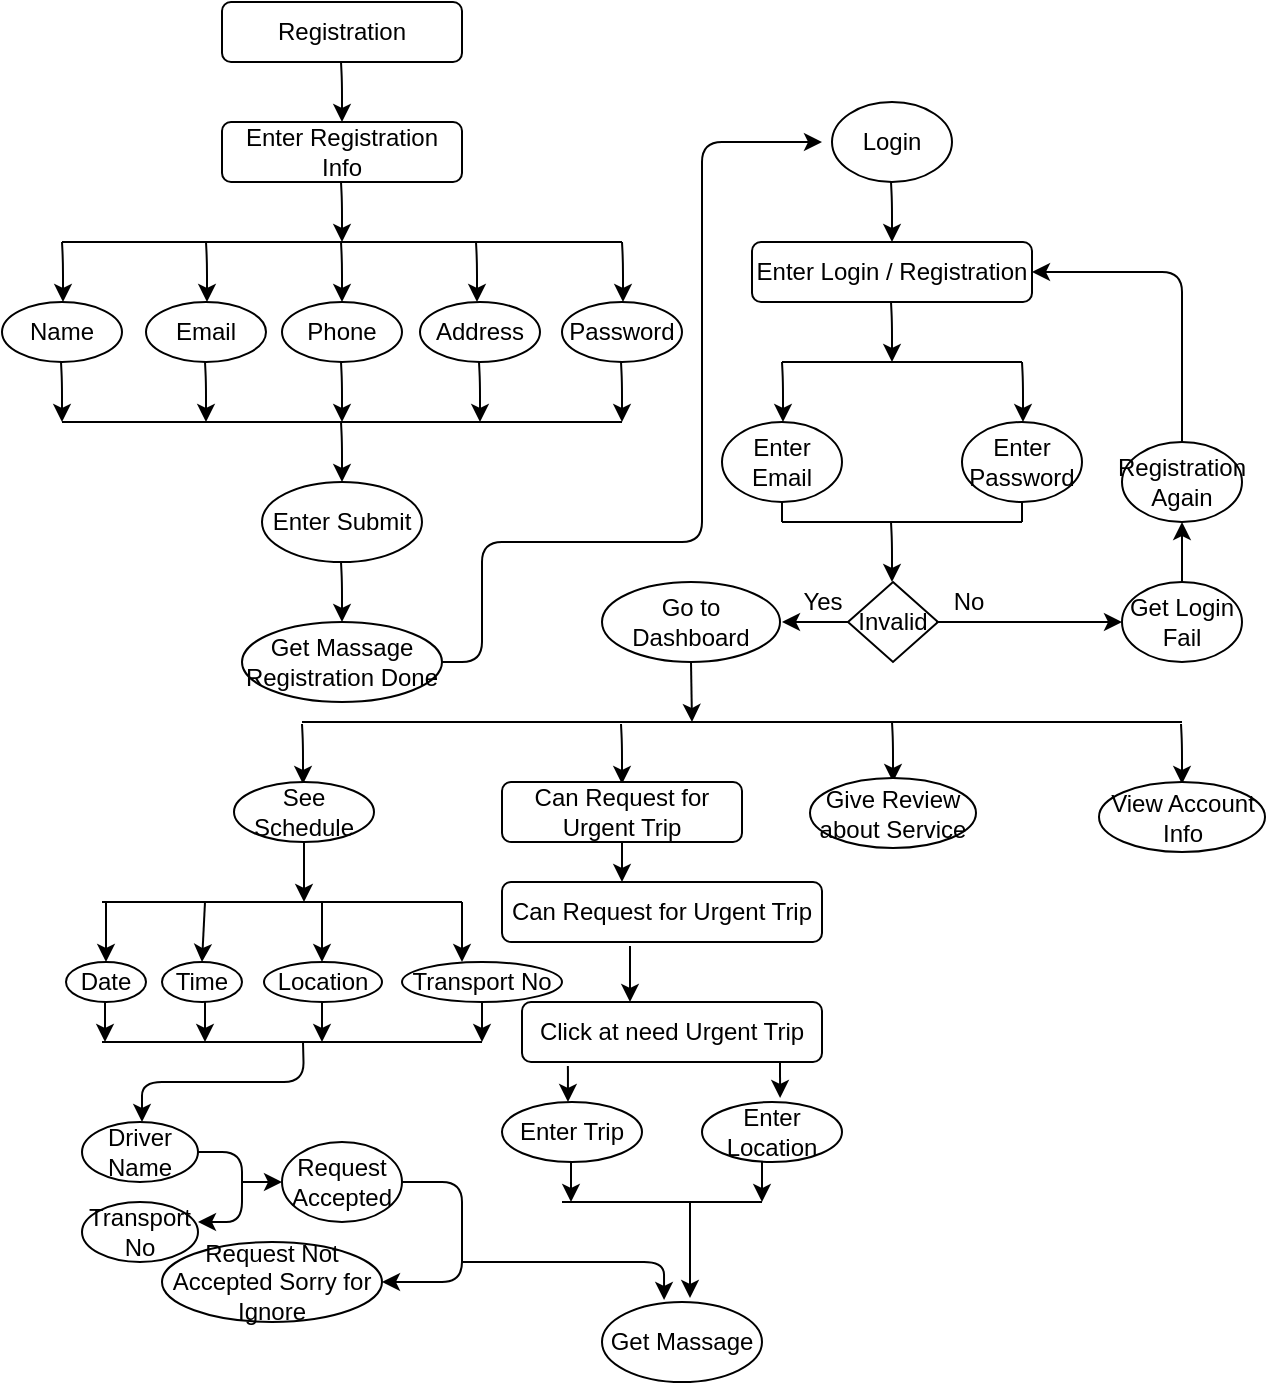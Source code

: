 <mxfile version="14.9.6" type="github">
  <diagram id="X3_P9kvmj5O2wAZmpsjR" name="Page-1">
    <mxGraphModel dx="868" dy="450" grid="1" gridSize="10" guides="1" tooltips="1" connect="1" arrows="1" fold="1" page="1" pageScale="1" pageWidth="850" pageHeight="1100" math="0" shadow="0">
      <root>
        <mxCell id="0" />
        <mxCell id="1" parent="0" />
        <mxCell id="Pc33jDkhrPaaxwca0irE-1" value="Registration" style="rounded=1;whiteSpace=wrap;html=1;" vertex="1" parent="1">
          <mxGeometry x="120" y="40" width="120" height="30" as="geometry" />
        </mxCell>
        <mxCell id="Pc33jDkhrPaaxwca0irE-2" value="Enter Registration Info" style="rounded=1;whiteSpace=wrap;html=1;" vertex="1" parent="1">
          <mxGeometry x="120" y="100" width="120" height="30" as="geometry" />
        </mxCell>
        <mxCell id="Pc33jDkhrPaaxwca0irE-3" value="" style="endArrow=classic;html=1;" edge="1" parent="1">
          <mxGeometry width="50" height="50" relative="1" as="geometry">
            <mxPoint x="179.5" y="70" as="sourcePoint" />
            <mxPoint x="180" y="100" as="targetPoint" />
            <Array as="points">
              <mxPoint x="180" y="80" />
            </Array>
          </mxGeometry>
        </mxCell>
        <mxCell id="Pc33jDkhrPaaxwca0irE-4" value="" style="endArrow=classic;html=1;" edge="1" parent="1">
          <mxGeometry width="50" height="50" relative="1" as="geometry">
            <mxPoint x="179.5" y="130" as="sourcePoint" />
            <mxPoint x="180" y="160" as="targetPoint" />
            <Array as="points">
              <mxPoint x="180" y="140" />
            </Array>
          </mxGeometry>
        </mxCell>
        <mxCell id="Pc33jDkhrPaaxwca0irE-5" value="" style="endArrow=none;html=1;" edge="1" parent="1">
          <mxGeometry width="50" height="50" relative="1" as="geometry">
            <mxPoint x="40" y="160" as="sourcePoint" />
            <mxPoint x="320" y="160" as="targetPoint" />
          </mxGeometry>
        </mxCell>
        <mxCell id="Pc33jDkhrPaaxwca0irE-6" value="" style="endArrow=classic;html=1;" edge="1" parent="1">
          <mxGeometry width="50" height="50" relative="1" as="geometry">
            <mxPoint x="320" y="160" as="sourcePoint" />
            <mxPoint x="320.5" y="190" as="targetPoint" />
            <Array as="points">
              <mxPoint x="320.5" y="170" />
            </Array>
          </mxGeometry>
        </mxCell>
        <mxCell id="Pc33jDkhrPaaxwca0irE-7" value="" style="endArrow=classic;html=1;" edge="1" parent="1">
          <mxGeometry width="50" height="50" relative="1" as="geometry">
            <mxPoint x="40" y="160" as="sourcePoint" />
            <mxPoint x="40.5" y="190" as="targetPoint" />
            <Array as="points">
              <mxPoint x="40.5" y="170" />
            </Array>
          </mxGeometry>
        </mxCell>
        <mxCell id="Pc33jDkhrPaaxwca0irE-8" value="" style="endArrow=classic;html=1;" edge="1" parent="1">
          <mxGeometry width="50" height="50" relative="1" as="geometry">
            <mxPoint x="179.5" y="160" as="sourcePoint" />
            <mxPoint x="180" y="190" as="targetPoint" />
            <Array as="points">
              <mxPoint x="180" y="170" />
            </Array>
          </mxGeometry>
        </mxCell>
        <mxCell id="Pc33jDkhrPaaxwca0irE-9" value="" style="endArrow=classic;html=1;" edge="1" parent="1">
          <mxGeometry width="50" height="50" relative="1" as="geometry">
            <mxPoint x="247" y="160" as="sourcePoint" />
            <mxPoint x="247.5" y="190" as="targetPoint" />
            <Array as="points">
              <mxPoint x="247.5" y="170" />
            </Array>
          </mxGeometry>
        </mxCell>
        <mxCell id="Pc33jDkhrPaaxwca0irE-10" value="" style="endArrow=classic;html=1;" edge="1" parent="1">
          <mxGeometry width="50" height="50" relative="1" as="geometry">
            <mxPoint x="112" y="160" as="sourcePoint" />
            <mxPoint x="112.5" y="190" as="targetPoint" />
            <Array as="points">
              <mxPoint x="112.5" y="170" />
            </Array>
          </mxGeometry>
        </mxCell>
        <mxCell id="Pc33jDkhrPaaxwca0irE-11" value="Name" style="ellipse;whiteSpace=wrap;html=1;" vertex="1" parent="1">
          <mxGeometry x="10" y="190" width="60" height="30" as="geometry" />
        </mxCell>
        <mxCell id="Pc33jDkhrPaaxwca0irE-13" value="Email" style="ellipse;whiteSpace=wrap;html=1;" vertex="1" parent="1">
          <mxGeometry x="82" y="190" width="60" height="30" as="geometry" />
        </mxCell>
        <mxCell id="Pc33jDkhrPaaxwca0irE-14" value="Phone" style="ellipse;whiteSpace=wrap;html=1;" vertex="1" parent="1">
          <mxGeometry x="150" y="190" width="60" height="30" as="geometry" />
        </mxCell>
        <mxCell id="Pc33jDkhrPaaxwca0irE-15" value="Address" style="ellipse;whiteSpace=wrap;html=1;" vertex="1" parent="1">
          <mxGeometry x="219" y="190" width="60" height="30" as="geometry" />
        </mxCell>
        <mxCell id="Pc33jDkhrPaaxwca0irE-16" value="Password" style="ellipse;whiteSpace=wrap;html=1;" vertex="1" parent="1">
          <mxGeometry x="290" y="190" width="60" height="30" as="geometry" />
        </mxCell>
        <mxCell id="Pc33jDkhrPaaxwca0irE-18" value="" style="endArrow=classic;html=1;" edge="1" parent="1">
          <mxGeometry width="50" height="50" relative="1" as="geometry">
            <mxPoint x="39.5" y="220" as="sourcePoint" />
            <mxPoint x="40" y="250" as="targetPoint" />
            <Array as="points">
              <mxPoint x="40" y="230" />
            </Array>
          </mxGeometry>
        </mxCell>
        <mxCell id="Pc33jDkhrPaaxwca0irE-19" value="" style="endArrow=classic;html=1;" edge="1" parent="1">
          <mxGeometry width="50" height="50" relative="1" as="geometry">
            <mxPoint x="111.5" y="220" as="sourcePoint" />
            <mxPoint x="112" y="250" as="targetPoint" />
            <Array as="points">
              <mxPoint x="112" y="230" />
            </Array>
          </mxGeometry>
        </mxCell>
        <mxCell id="Pc33jDkhrPaaxwca0irE-20" value="" style="endArrow=classic;html=1;" edge="1" parent="1">
          <mxGeometry width="50" height="50" relative="1" as="geometry">
            <mxPoint x="179.5" y="220" as="sourcePoint" />
            <mxPoint x="180" y="250" as="targetPoint" />
            <Array as="points">
              <mxPoint x="180" y="230" />
            </Array>
          </mxGeometry>
        </mxCell>
        <mxCell id="Pc33jDkhrPaaxwca0irE-21" value="" style="endArrow=classic;html=1;" edge="1" parent="1">
          <mxGeometry width="50" height="50" relative="1" as="geometry">
            <mxPoint x="248.5" y="220" as="sourcePoint" />
            <mxPoint x="249" y="250" as="targetPoint" />
            <Array as="points">
              <mxPoint x="249" y="230" />
            </Array>
          </mxGeometry>
        </mxCell>
        <mxCell id="Pc33jDkhrPaaxwca0irE-22" value="" style="endArrow=classic;html=1;" edge="1" parent="1">
          <mxGeometry width="50" height="50" relative="1" as="geometry">
            <mxPoint x="319.5" y="220" as="sourcePoint" />
            <mxPoint x="320" y="250" as="targetPoint" />
            <Array as="points">
              <mxPoint x="320" y="230" />
            </Array>
          </mxGeometry>
        </mxCell>
        <mxCell id="Pc33jDkhrPaaxwca0irE-23" value="" style="endArrow=none;html=1;" edge="1" parent="1">
          <mxGeometry width="50" height="50" relative="1" as="geometry">
            <mxPoint x="40" y="250" as="sourcePoint" />
            <mxPoint x="320" y="250" as="targetPoint" />
          </mxGeometry>
        </mxCell>
        <mxCell id="Pc33jDkhrPaaxwca0irE-24" value="" style="endArrow=classic;html=1;" edge="1" parent="1">
          <mxGeometry width="50" height="50" relative="1" as="geometry">
            <mxPoint x="179.5" y="250" as="sourcePoint" />
            <mxPoint x="180" y="280" as="targetPoint" />
            <Array as="points">
              <mxPoint x="180" y="260" />
            </Array>
          </mxGeometry>
        </mxCell>
        <mxCell id="Pc33jDkhrPaaxwca0irE-25" value="Get Massage Registration Done" style="ellipse;whiteSpace=wrap;html=1;" vertex="1" parent="1">
          <mxGeometry x="130" y="350" width="100" height="40" as="geometry" />
        </mxCell>
        <mxCell id="Pc33jDkhrPaaxwca0irE-26" value="" style="endArrow=classic;html=1;" edge="1" parent="1">
          <mxGeometry width="50" height="50" relative="1" as="geometry">
            <mxPoint x="179.5" y="320" as="sourcePoint" />
            <mxPoint x="180" y="350" as="targetPoint" />
            <Array as="points">
              <mxPoint x="180" y="330" />
            </Array>
          </mxGeometry>
        </mxCell>
        <mxCell id="Pc33jDkhrPaaxwca0irE-27" value="Enter Submit" style="ellipse;whiteSpace=wrap;html=1;" vertex="1" parent="1">
          <mxGeometry x="140" y="280" width="80" height="40" as="geometry" />
        </mxCell>
        <mxCell id="Pc33jDkhrPaaxwca0irE-28" value="" style="endArrow=classic;html=1;exitX=1;exitY=0.5;exitDx=0;exitDy=0;" edge="1" parent="1" source="Pc33jDkhrPaaxwca0irE-25">
          <mxGeometry width="50" height="50" relative="1" as="geometry">
            <mxPoint x="240" y="320" as="sourcePoint" />
            <mxPoint x="420" y="110" as="targetPoint" />
            <Array as="points">
              <mxPoint x="250" y="370" />
              <mxPoint x="250" y="310" />
              <mxPoint x="360" y="310" />
              <mxPoint x="360" y="230" />
              <mxPoint x="360" y="110" />
            </Array>
          </mxGeometry>
        </mxCell>
        <mxCell id="Pc33jDkhrPaaxwca0irE-29" value="Login" style="ellipse;whiteSpace=wrap;html=1;" vertex="1" parent="1">
          <mxGeometry x="425" y="90" width="60" height="40" as="geometry" />
        </mxCell>
        <mxCell id="Pc33jDkhrPaaxwca0irE-30" value="" style="endArrow=classic;html=1;" edge="1" parent="1">
          <mxGeometry width="50" height="50" relative="1" as="geometry">
            <mxPoint x="454.5" y="130" as="sourcePoint" />
            <mxPoint x="455" y="160" as="targetPoint" />
            <Array as="points">
              <mxPoint x="455" y="140" />
            </Array>
          </mxGeometry>
        </mxCell>
        <mxCell id="Pc33jDkhrPaaxwca0irE-31" value="Enter Login / Registration" style="rounded=1;whiteSpace=wrap;html=1;" vertex="1" parent="1">
          <mxGeometry x="385" y="160" width="140" height="30" as="geometry" />
        </mxCell>
        <mxCell id="Pc33jDkhrPaaxwca0irE-32" value="" style="endArrow=classic;html=1;" edge="1" parent="1">
          <mxGeometry width="50" height="50" relative="1" as="geometry">
            <mxPoint x="454.5" y="190" as="sourcePoint" />
            <mxPoint x="455" y="220" as="targetPoint" />
            <Array as="points">
              <mxPoint x="455" y="200" />
            </Array>
          </mxGeometry>
        </mxCell>
        <mxCell id="Pc33jDkhrPaaxwca0irE-33" value="" style="endArrow=none;html=1;" edge="1" parent="1">
          <mxGeometry width="50" height="50" relative="1" as="geometry">
            <mxPoint x="400" y="220" as="sourcePoint" />
            <mxPoint x="520" y="220" as="targetPoint" />
          </mxGeometry>
        </mxCell>
        <mxCell id="Pc33jDkhrPaaxwca0irE-34" value="Enter Email" style="ellipse;whiteSpace=wrap;html=1;" vertex="1" parent="1">
          <mxGeometry x="370" y="250" width="60" height="40" as="geometry" />
        </mxCell>
        <mxCell id="Pc33jDkhrPaaxwca0irE-35" value="Enter Password" style="ellipse;whiteSpace=wrap;html=1;" vertex="1" parent="1">
          <mxGeometry x="490" y="250" width="60" height="40" as="geometry" />
        </mxCell>
        <mxCell id="Pc33jDkhrPaaxwca0irE-37" value="" style="endArrow=classic;html=1;" edge="1" parent="1">
          <mxGeometry width="50" height="50" relative="1" as="geometry">
            <mxPoint x="400" y="220" as="sourcePoint" />
            <mxPoint x="400.5" y="250" as="targetPoint" />
            <Array as="points">
              <mxPoint x="400.5" y="230" />
            </Array>
          </mxGeometry>
        </mxCell>
        <mxCell id="Pc33jDkhrPaaxwca0irE-38" value="" style="endArrow=classic;html=1;" edge="1" parent="1">
          <mxGeometry width="50" height="50" relative="1" as="geometry">
            <mxPoint x="520" y="220" as="sourcePoint" />
            <mxPoint x="520.5" y="250" as="targetPoint" />
            <Array as="points">
              <mxPoint x="520.5" y="230" />
            </Array>
          </mxGeometry>
        </mxCell>
        <mxCell id="Pc33jDkhrPaaxwca0irE-40" value="" style="endArrow=none;html=1;" edge="1" parent="1">
          <mxGeometry width="50" height="50" relative="1" as="geometry">
            <mxPoint x="400" y="300" as="sourcePoint" />
            <mxPoint x="520" y="300" as="targetPoint" />
          </mxGeometry>
        </mxCell>
        <mxCell id="Pc33jDkhrPaaxwca0irE-41" value="" style="endArrow=none;html=1;entryX=0.5;entryY=1;entryDx=0;entryDy=0;" edge="1" parent="1" target="Pc33jDkhrPaaxwca0irE-34">
          <mxGeometry width="50" height="50" relative="1" as="geometry">
            <mxPoint x="400" y="300" as="sourcePoint" />
            <mxPoint x="440" y="250" as="targetPoint" />
          </mxGeometry>
        </mxCell>
        <mxCell id="Pc33jDkhrPaaxwca0irE-42" value="" style="endArrow=none;html=1;entryX=0.5;entryY=1;entryDx=0;entryDy=0;" edge="1" parent="1" target="Pc33jDkhrPaaxwca0irE-35">
          <mxGeometry width="50" height="50" relative="1" as="geometry">
            <mxPoint x="520" y="300" as="sourcePoint" />
            <mxPoint x="440" y="250" as="targetPoint" />
          </mxGeometry>
        </mxCell>
        <mxCell id="Pc33jDkhrPaaxwca0irE-43" value="" style="endArrow=classic;html=1;" edge="1" parent="1">
          <mxGeometry width="50" height="50" relative="1" as="geometry">
            <mxPoint x="454.5" y="300" as="sourcePoint" />
            <mxPoint x="455" y="330" as="targetPoint" />
            <Array as="points">
              <mxPoint x="455" y="310" />
            </Array>
          </mxGeometry>
        </mxCell>
        <mxCell id="Pc33jDkhrPaaxwca0irE-44" value="Invalid" style="rhombus;whiteSpace=wrap;html=1;" vertex="1" parent="1">
          <mxGeometry x="433" y="330" width="45" height="40" as="geometry" />
        </mxCell>
        <mxCell id="Pc33jDkhrPaaxwca0irE-45" value="" style="endArrow=classic;html=1;exitX=0;exitY=0.5;exitDx=0;exitDy=0;" edge="1" parent="1" source="Pc33jDkhrPaaxwca0irE-44">
          <mxGeometry width="50" height="50" relative="1" as="geometry">
            <mxPoint x="390" y="400" as="sourcePoint" />
            <mxPoint x="400" y="350" as="targetPoint" />
          </mxGeometry>
        </mxCell>
        <mxCell id="Pc33jDkhrPaaxwca0irE-46" value="Go to Dashboard" style="ellipse;whiteSpace=wrap;html=1;" vertex="1" parent="1">
          <mxGeometry x="310" y="330" width="89" height="40" as="geometry" />
        </mxCell>
        <mxCell id="Pc33jDkhrPaaxwca0irE-47" value="Yes" style="text;html=1;align=center;verticalAlign=middle;resizable=0;points=[];autosize=1;strokeColor=none;" vertex="1" parent="1">
          <mxGeometry x="400" y="330" width="40" height="20" as="geometry" />
        </mxCell>
        <mxCell id="Pc33jDkhrPaaxwca0irE-48" value="" style="endArrow=classic;html=1;entryX=0;entryY=0.5;entryDx=0;entryDy=0;" edge="1" parent="1" target="Pc33jDkhrPaaxwca0irE-50">
          <mxGeometry width="50" height="50" relative="1" as="geometry">
            <mxPoint x="477" y="350" as="sourcePoint" />
            <mxPoint x="520" y="350" as="targetPoint" />
          </mxGeometry>
        </mxCell>
        <mxCell id="Pc33jDkhrPaaxwca0irE-49" value="No" style="text;html=1;align=center;verticalAlign=middle;resizable=0;points=[];autosize=1;strokeColor=none;" vertex="1" parent="1">
          <mxGeometry x="478" y="330" width="30" height="20" as="geometry" />
        </mxCell>
        <mxCell id="Pc33jDkhrPaaxwca0irE-50" value="Get Login Fail" style="ellipse;whiteSpace=wrap;html=1;" vertex="1" parent="1">
          <mxGeometry x="570" y="330" width="60" height="40" as="geometry" />
        </mxCell>
        <mxCell id="Pc33jDkhrPaaxwca0irE-51" value="" style="endArrow=classic;html=1;entryX=1;entryY=0.5;entryDx=0;entryDy=0;" edge="1" parent="1" target="Pc33jDkhrPaaxwca0irE-31">
          <mxGeometry width="50" height="50" relative="1" as="geometry">
            <mxPoint x="600" y="260" as="sourcePoint" />
            <mxPoint x="440" y="350" as="targetPoint" />
            <Array as="points">
              <mxPoint x="600" y="175" />
            </Array>
          </mxGeometry>
        </mxCell>
        <mxCell id="Pc33jDkhrPaaxwca0irE-52" value="Registration Again" style="ellipse;whiteSpace=wrap;html=1;" vertex="1" parent="1">
          <mxGeometry x="570" y="260" width="60" height="40" as="geometry" />
        </mxCell>
        <mxCell id="Pc33jDkhrPaaxwca0irE-53" value="" style="endArrow=classic;html=1;exitX=0.5;exitY=0;exitDx=0;exitDy=0;entryX=0.5;entryY=1;entryDx=0;entryDy=0;" edge="1" parent="1" source="Pc33jDkhrPaaxwca0irE-50" target="Pc33jDkhrPaaxwca0irE-52">
          <mxGeometry width="50" height="50" relative="1" as="geometry">
            <mxPoint x="390" y="400" as="sourcePoint" />
            <mxPoint x="440" y="350" as="targetPoint" />
          </mxGeometry>
        </mxCell>
        <mxCell id="Pc33jDkhrPaaxwca0irE-56" value="" style="endArrow=classic;html=1;exitX=0.5;exitY=1;exitDx=0;exitDy=0;" edge="1" parent="1" source="Pc33jDkhrPaaxwca0irE-46">
          <mxGeometry width="50" height="50" relative="1" as="geometry">
            <mxPoint x="390" y="400" as="sourcePoint" />
            <mxPoint x="355" y="400" as="targetPoint" />
          </mxGeometry>
        </mxCell>
        <mxCell id="Pc33jDkhrPaaxwca0irE-57" value="" style="endArrow=none;html=1;" edge="1" parent="1">
          <mxGeometry width="50" height="50" relative="1" as="geometry">
            <mxPoint x="160" y="400" as="sourcePoint" />
            <mxPoint x="600" y="400" as="targetPoint" />
          </mxGeometry>
        </mxCell>
        <mxCell id="Pc33jDkhrPaaxwca0irE-58" value="" style="endArrow=classic;html=1;" edge="1" parent="1">
          <mxGeometry width="50" height="50" relative="1" as="geometry">
            <mxPoint x="599.5" y="401" as="sourcePoint" />
            <mxPoint x="600" y="431" as="targetPoint" />
            <Array as="points">
              <mxPoint x="600" y="411" />
            </Array>
          </mxGeometry>
        </mxCell>
        <mxCell id="Pc33jDkhrPaaxwca0irE-59" value="" style="endArrow=classic;html=1;" edge="1" parent="1">
          <mxGeometry width="50" height="50" relative="1" as="geometry">
            <mxPoint x="160" y="401" as="sourcePoint" />
            <mxPoint x="160.5" y="431" as="targetPoint" />
            <Array as="points">
              <mxPoint x="160.5" y="411" />
            </Array>
          </mxGeometry>
        </mxCell>
        <mxCell id="Pc33jDkhrPaaxwca0irE-60" value="" style="endArrow=classic;html=1;" edge="1" parent="1">
          <mxGeometry width="50" height="50" relative="1" as="geometry">
            <mxPoint x="319.5" y="401" as="sourcePoint" />
            <mxPoint x="320" y="431" as="targetPoint" />
            <Array as="points">
              <mxPoint x="320" y="411" />
            </Array>
          </mxGeometry>
        </mxCell>
        <mxCell id="Pc33jDkhrPaaxwca0irE-61" value="" style="endArrow=classic;html=1;" edge="1" parent="1">
          <mxGeometry width="50" height="50" relative="1" as="geometry">
            <mxPoint x="455" y="400" as="sourcePoint" />
            <mxPoint x="455.5" y="430" as="targetPoint" />
            <Array as="points">
              <mxPoint x="455.5" y="410" />
            </Array>
          </mxGeometry>
        </mxCell>
        <mxCell id="Pc33jDkhrPaaxwca0irE-62" value="See Schedule" style="ellipse;whiteSpace=wrap;html=1;" vertex="1" parent="1">
          <mxGeometry x="126" y="430" width="70" height="30" as="geometry" />
        </mxCell>
        <mxCell id="Pc33jDkhrPaaxwca0irE-63" value="Can Request for Urgent Trip" style="rounded=1;whiteSpace=wrap;html=1;" vertex="1" parent="1">
          <mxGeometry x="260" y="430" width="120" height="30" as="geometry" />
        </mxCell>
        <mxCell id="Pc33jDkhrPaaxwca0irE-64" value="Give Review about Service" style="ellipse;whiteSpace=wrap;html=1;" vertex="1" parent="1">
          <mxGeometry x="414" y="428" width="83" height="35" as="geometry" />
        </mxCell>
        <mxCell id="Pc33jDkhrPaaxwca0irE-65" value="View Account Info" style="ellipse;whiteSpace=wrap;html=1;" vertex="1" parent="1">
          <mxGeometry x="558.5" y="430" width="83" height="35" as="geometry" />
        </mxCell>
        <mxCell id="Pc33jDkhrPaaxwca0irE-66" value="" style="endArrow=classic;html=1;exitX=0.5;exitY=1;exitDx=0;exitDy=0;" edge="1" parent="1" source="Pc33jDkhrPaaxwca0irE-62">
          <mxGeometry width="50" height="50" relative="1" as="geometry">
            <mxPoint x="390" y="570" as="sourcePoint" />
            <mxPoint x="161" y="490" as="targetPoint" />
          </mxGeometry>
        </mxCell>
        <mxCell id="Pc33jDkhrPaaxwca0irE-67" value="" style="endArrow=none;html=1;" edge="1" parent="1">
          <mxGeometry width="50" height="50" relative="1" as="geometry">
            <mxPoint x="60" y="490" as="sourcePoint" />
            <mxPoint x="240" y="490" as="targetPoint" />
          </mxGeometry>
        </mxCell>
        <mxCell id="Pc33jDkhrPaaxwca0irE-68" value="Date" style="ellipse;whiteSpace=wrap;html=1;" vertex="1" parent="1">
          <mxGeometry x="42" y="520" width="40" height="20" as="geometry" />
        </mxCell>
        <mxCell id="Pc33jDkhrPaaxwca0irE-69" value="" style="endArrow=classic;html=1;" edge="1" parent="1">
          <mxGeometry width="50" height="50" relative="1" as="geometry">
            <mxPoint x="62" y="490" as="sourcePoint" />
            <mxPoint x="62" y="520" as="targetPoint" />
          </mxGeometry>
        </mxCell>
        <mxCell id="Pc33jDkhrPaaxwca0irE-70" value="" style="endArrow=classic;html=1;" edge="1" parent="1">
          <mxGeometry width="50" height="50" relative="1" as="geometry">
            <mxPoint x="240" y="490" as="sourcePoint" />
            <mxPoint x="240" y="520" as="targetPoint" />
          </mxGeometry>
        </mxCell>
        <mxCell id="Pc33jDkhrPaaxwca0irE-71" value="Transport No" style="ellipse;whiteSpace=wrap;html=1;" vertex="1" parent="1">
          <mxGeometry x="210" y="520" width="80" height="20" as="geometry" />
        </mxCell>
        <mxCell id="Pc33jDkhrPaaxwca0irE-72" value="" style="endArrow=classic;html=1;" edge="1" parent="1">
          <mxGeometry width="50" height="50" relative="1" as="geometry">
            <mxPoint x="170" y="490" as="sourcePoint" />
            <mxPoint x="170" y="520" as="targetPoint" />
          </mxGeometry>
        </mxCell>
        <mxCell id="Pc33jDkhrPaaxwca0irE-73" value="" style="endArrow=classic;html=1;entryX=0.5;entryY=0;entryDx=0;entryDy=0;" edge="1" parent="1" target="Pc33jDkhrPaaxwca0irE-74">
          <mxGeometry width="50" height="50" relative="1" as="geometry">
            <mxPoint x="111.5" y="490" as="sourcePoint" />
            <mxPoint x="112" y="510" as="targetPoint" />
          </mxGeometry>
        </mxCell>
        <mxCell id="Pc33jDkhrPaaxwca0irE-74" value="Time" style="ellipse;whiteSpace=wrap;html=1;" vertex="1" parent="1">
          <mxGeometry x="90" y="520" width="40" height="20" as="geometry" />
        </mxCell>
        <mxCell id="Pc33jDkhrPaaxwca0irE-75" value="Location" style="ellipse;whiteSpace=wrap;html=1;" vertex="1" parent="1">
          <mxGeometry x="141" y="520" width="59" height="20" as="geometry" />
        </mxCell>
        <mxCell id="Pc33jDkhrPaaxwca0irE-78" value="" style="endArrow=none;html=1;" edge="1" parent="1">
          <mxGeometry width="50" height="50" relative="1" as="geometry">
            <mxPoint x="60" y="560" as="sourcePoint" />
            <mxPoint x="250" y="560" as="targetPoint" />
          </mxGeometry>
        </mxCell>
        <mxCell id="Pc33jDkhrPaaxwca0irE-79" value="" style="endArrow=classic;html=1;exitX=0.5;exitY=1;exitDx=0;exitDy=0;" edge="1" parent="1" source="Pc33jDkhrPaaxwca0irE-71">
          <mxGeometry width="50" height="50" relative="1" as="geometry">
            <mxPoint x="410" y="640" as="sourcePoint" />
            <mxPoint x="250" y="560" as="targetPoint" />
          </mxGeometry>
        </mxCell>
        <mxCell id="Pc33jDkhrPaaxwca0irE-80" value="" style="endArrow=classic;html=1;exitX=0.5;exitY=1;exitDx=0;exitDy=0;" edge="1" parent="1">
          <mxGeometry width="50" height="50" relative="1" as="geometry">
            <mxPoint x="170" y="540" as="sourcePoint" />
            <mxPoint x="170" y="560" as="targetPoint" />
          </mxGeometry>
        </mxCell>
        <mxCell id="Pc33jDkhrPaaxwca0irE-81" value="" style="endArrow=classic;html=1;exitX=0.5;exitY=1;exitDx=0;exitDy=0;" edge="1" parent="1">
          <mxGeometry width="50" height="50" relative="1" as="geometry">
            <mxPoint x="111.5" y="540" as="sourcePoint" />
            <mxPoint x="111.5" y="560" as="targetPoint" />
          </mxGeometry>
        </mxCell>
        <mxCell id="Pc33jDkhrPaaxwca0irE-82" value="" style="endArrow=classic;html=1;exitX=0.5;exitY=1;exitDx=0;exitDy=0;" edge="1" parent="1">
          <mxGeometry width="50" height="50" relative="1" as="geometry">
            <mxPoint x="61.5" y="540" as="sourcePoint" />
            <mxPoint x="61.5" y="560" as="targetPoint" />
          </mxGeometry>
        </mxCell>
        <mxCell id="Pc33jDkhrPaaxwca0irE-83" value="" style="endArrow=classic;html=1;exitX=0.5;exitY=1;exitDx=0;exitDy=0;" edge="1" parent="1">
          <mxGeometry width="50" height="50" relative="1" as="geometry">
            <mxPoint x="160.5" y="560" as="sourcePoint" />
            <mxPoint x="80" y="600" as="targetPoint" />
            <Array as="points">
              <mxPoint x="161" y="580" />
              <mxPoint x="80" y="580" />
            </Array>
          </mxGeometry>
        </mxCell>
        <mxCell id="Pc33jDkhrPaaxwca0irE-84" value="Driver Name" style="ellipse;whiteSpace=wrap;html=1;" vertex="1" parent="1">
          <mxGeometry x="50" y="600" width="58" height="30" as="geometry" />
        </mxCell>
        <mxCell id="Pc33jDkhrPaaxwca0irE-85" value="" style="endArrow=classic;html=1;exitX=1;exitY=0.5;exitDx=0;exitDy=0;" edge="1" parent="1" source="Pc33jDkhrPaaxwca0irE-84">
          <mxGeometry width="50" height="50" relative="1" as="geometry">
            <mxPoint x="390" y="650" as="sourcePoint" />
            <mxPoint x="108" y="650" as="targetPoint" />
            <Array as="points">
              <mxPoint x="130" y="615" />
              <mxPoint x="130" y="650" />
            </Array>
          </mxGeometry>
        </mxCell>
        <mxCell id="Pc33jDkhrPaaxwca0irE-87" value="Transport No" style="ellipse;whiteSpace=wrap;html=1;" vertex="1" parent="1">
          <mxGeometry x="50" y="640" width="58" height="30" as="geometry" />
        </mxCell>
        <mxCell id="Pc33jDkhrPaaxwca0irE-88" value="" style="endArrow=classic;html=1;" edge="1" parent="1">
          <mxGeometry width="50" height="50" relative="1" as="geometry">
            <mxPoint x="130" y="630" as="sourcePoint" />
            <mxPoint x="150" y="630" as="targetPoint" />
          </mxGeometry>
        </mxCell>
        <mxCell id="Pc33jDkhrPaaxwca0irE-89" value="Request Accepted" style="ellipse;whiteSpace=wrap;html=1;" vertex="1" parent="1">
          <mxGeometry x="150" y="610" width="60" height="40" as="geometry" />
        </mxCell>
        <mxCell id="Pc33jDkhrPaaxwca0irE-90" value="" style="endArrow=classic;html=1;exitX=1;exitY=0.5;exitDx=0;exitDy=0;" edge="1" parent="1" source="Pc33jDkhrPaaxwca0irE-89">
          <mxGeometry width="50" height="50" relative="1" as="geometry">
            <mxPoint x="390" y="650" as="sourcePoint" />
            <mxPoint x="200" y="680" as="targetPoint" />
            <Array as="points">
              <mxPoint x="240" y="630" />
              <mxPoint x="240" y="680" />
            </Array>
          </mxGeometry>
        </mxCell>
        <mxCell id="Pc33jDkhrPaaxwca0irE-91" value="Request Not Accepted Sorry for Ignore" style="ellipse;whiteSpace=wrap;html=1;" vertex="1" parent="1">
          <mxGeometry x="90" y="660" width="110" height="40" as="geometry" />
        </mxCell>
        <mxCell id="Pc33jDkhrPaaxwca0irE-92" value="" style="endArrow=classic;html=1;entryX=0.388;entryY=-0.025;entryDx=0;entryDy=0;entryPerimeter=0;" edge="1" parent="1" target="Pc33jDkhrPaaxwca0irE-93">
          <mxGeometry width="50" height="50" relative="1" as="geometry">
            <mxPoint x="240" y="670" as="sourcePoint" />
            <mxPoint x="300" y="670" as="targetPoint" />
            <Array as="points">
              <mxPoint x="341" y="670" />
            </Array>
          </mxGeometry>
        </mxCell>
        <mxCell id="Pc33jDkhrPaaxwca0irE-93" value="Get Massage" style="ellipse;whiteSpace=wrap;html=1;" vertex="1" parent="1">
          <mxGeometry x="310" y="690" width="80" height="40" as="geometry" />
        </mxCell>
        <mxCell id="Pc33jDkhrPaaxwca0irE-94" value="" style="endArrow=classic;html=1;exitX=0.5;exitY=1;exitDx=0;exitDy=0;" edge="1" parent="1" source="Pc33jDkhrPaaxwca0irE-63">
          <mxGeometry width="50" height="50" relative="1" as="geometry">
            <mxPoint x="390" y="630" as="sourcePoint" />
            <mxPoint x="320" y="480" as="targetPoint" />
          </mxGeometry>
        </mxCell>
        <mxCell id="Pc33jDkhrPaaxwca0irE-95" value="Can Request for Urgent Trip" style="rounded=1;whiteSpace=wrap;html=1;" vertex="1" parent="1">
          <mxGeometry x="260" y="480" width="160" height="30" as="geometry" />
        </mxCell>
        <mxCell id="Pc33jDkhrPaaxwca0irE-96" value="" style="endArrow=classic;html=1;exitX=0.4;exitY=1.067;exitDx=0;exitDy=0;exitPerimeter=0;" edge="1" parent="1" source="Pc33jDkhrPaaxwca0irE-95">
          <mxGeometry width="50" height="50" relative="1" as="geometry">
            <mxPoint x="390" y="630" as="sourcePoint" />
            <mxPoint x="324" y="540" as="targetPoint" />
          </mxGeometry>
        </mxCell>
        <mxCell id="Pc33jDkhrPaaxwca0irE-97" value="Click at need Urgent Trip" style="rounded=1;whiteSpace=wrap;html=1;" vertex="1" parent="1">
          <mxGeometry x="270" y="540" width="150" height="30" as="geometry" />
        </mxCell>
        <mxCell id="Pc33jDkhrPaaxwca0irE-98" value="" style="endArrow=classic;html=1;exitX=0.153;exitY=1.067;exitDx=0;exitDy=0;exitPerimeter=0;" edge="1" parent="1" source="Pc33jDkhrPaaxwca0irE-97">
          <mxGeometry width="50" height="50" relative="1" as="geometry">
            <mxPoint x="390" y="630" as="sourcePoint" />
            <mxPoint x="293" y="590" as="targetPoint" />
          </mxGeometry>
        </mxCell>
        <mxCell id="Pc33jDkhrPaaxwca0irE-99" value="" style="endArrow=classic;html=1;exitX=0.153;exitY=1.067;exitDx=0;exitDy=0;exitPerimeter=0;" edge="1" parent="1">
          <mxGeometry width="50" height="50" relative="1" as="geometry">
            <mxPoint x="399.0" y="570" as="sourcePoint" />
            <mxPoint x="399.05" y="587.99" as="targetPoint" />
          </mxGeometry>
        </mxCell>
        <mxCell id="Pc33jDkhrPaaxwca0irE-100" value="Enter Trip" style="ellipse;whiteSpace=wrap;html=1;" vertex="1" parent="1">
          <mxGeometry x="260" y="590" width="70" height="30" as="geometry" />
        </mxCell>
        <mxCell id="Pc33jDkhrPaaxwca0irE-101" value="Enter Location" style="ellipse;whiteSpace=wrap;html=1;" vertex="1" parent="1">
          <mxGeometry x="360" y="590" width="70" height="30" as="geometry" />
        </mxCell>
        <mxCell id="Pc33jDkhrPaaxwca0irE-102" value="" style="endArrow=none;html=1;" edge="1" parent="1">
          <mxGeometry width="50" height="50" relative="1" as="geometry">
            <mxPoint x="290" y="640" as="sourcePoint" />
            <mxPoint x="390" y="640" as="targetPoint" />
          </mxGeometry>
        </mxCell>
        <mxCell id="Pc33jDkhrPaaxwca0irE-103" value="" style="endArrow=classic;html=1;" edge="1" parent="1">
          <mxGeometry width="50" height="50" relative="1" as="geometry">
            <mxPoint x="390" y="620" as="sourcePoint" />
            <mxPoint x="390" y="640" as="targetPoint" />
          </mxGeometry>
        </mxCell>
        <mxCell id="Pc33jDkhrPaaxwca0irE-104" value="" style="endArrow=classic;html=1;" edge="1" parent="1">
          <mxGeometry width="50" height="50" relative="1" as="geometry">
            <mxPoint x="294.5" y="620" as="sourcePoint" />
            <mxPoint x="294.5" y="640" as="targetPoint" />
          </mxGeometry>
        </mxCell>
        <mxCell id="Pc33jDkhrPaaxwca0irE-105" value="" style="endArrow=classic;html=1;entryX=0.775;entryY=-0.05;entryDx=0;entryDy=0;entryPerimeter=0;" edge="1" parent="1">
          <mxGeometry width="50" height="50" relative="1" as="geometry">
            <mxPoint x="354" y="640" as="sourcePoint" />
            <mxPoint x="354" y="688" as="targetPoint" />
          </mxGeometry>
        </mxCell>
      </root>
    </mxGraphModel>
  </diagram>
</mxfile>
